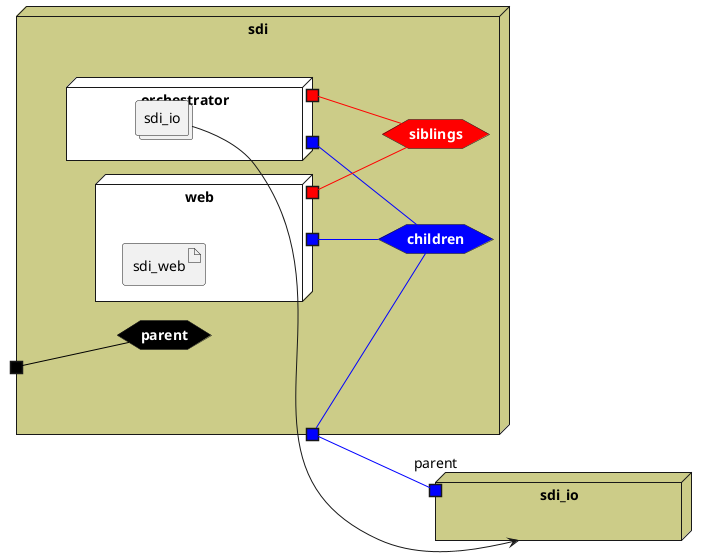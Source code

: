 @startuml

left to right direction




node "sdi_io" as sdi_ioStack #cccc88 {
    portin "parent" as sdi_ioStackPortIn #blue
}



node "sdi" #cccc88 {


    hexagon parentnet #black [
            <b><color:white>parent</color></b>
    ]
    
    portin " " as parentnetPortIn #black
    parentnetPortIn -[#black]- parentnet
    
    hexagon childrennet #blue [
            <b><color:white>children</color></b>
    ]
    
    portout " " as childrennetPortOut #blue
    childrennet -[#blue]- childrennetPortOut
    
    hexagon siblingsnet #red [
            <b><color:white>siblings</color></b>
    ]
    

node "orchestrator" as orchestratorService #white {
    portOut " " as orchestratorServicechildrennet #blue
   orchestratorServicechildrennet -[#blue]- childrennet
       portOut " " as orchestratorServicesiblingsnet #red
   orchestratorServicesiblingsnet -[#red]- siblingsnet
   
    collections "sdi_io" as sdi_ioimage
    
}
node "web" as webService #white {
    portOut " " as webServicechildrennet #blue
   webServicechildrennet -[#blue]- childrennet
       portOut " " as webServicesiblingsnet #red
   webServicesiblingsnet -[#red]- siblingsnet
   

    artifact "sdi_web" as sdi_webimage
    
}

}

sdi_ioimage --> sdi_ioStack
    
    childrennetPortOut -[#blue]- sdi_ioStackPortIn
    

@enduml
